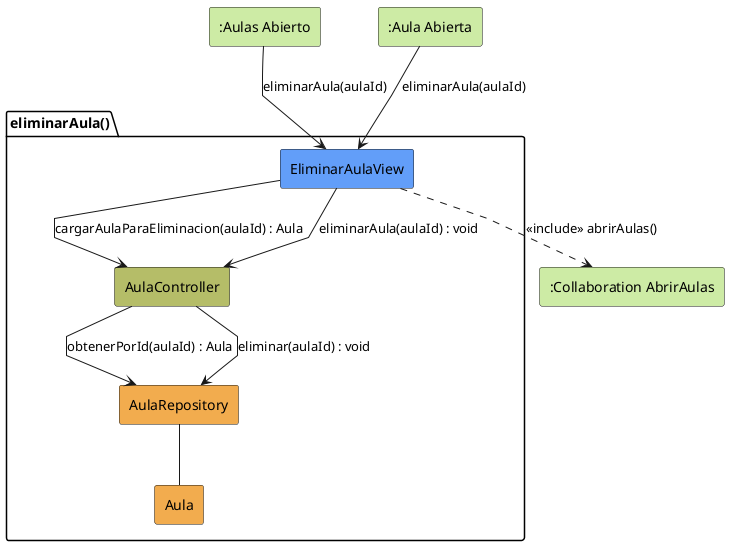 @startuml eliminarAula-analisis
skinparam linetype polyline

rectangle #CDEBA5 ":Aulas Abierto" as AulasAbierto
rectangle #CDEBA5 ":Aula Abierta" as AulaAbierta
rectangle #CDEBA5 ":Collaboration AbrirAulas" as AbrirAulas

package eliminarAula as "eliminarAula()" {
    rectangle #629EF9 EliminarAulaView
    rectangle #b5bd68 AulaController
    rectangle #F2AC4E AulaRepository
    rectangle #F2AC4E Aula
}

AulasAbierto --> EliminarAulaView: eliminarAula(aulaId)
AulaAbierta --> EliminarAulaView: eliminarAula(aulaId)

EliminarAulaView -d-> AulaController: cargarAulaParaEliminacion(aulaId) : Aula

AulaController --> AulaRepository: obtenerPorId(aulaId) : Aula

AulaRepository -- Aula

EliminarAulaView --> AulaController: eliminarAula(aulaId) : void

AulaController --> AulaRepository: eliminar(aulaId) : void

EliminarAulaView ..> AbrirAulas: <<include>> abrirAulas()

@enduml